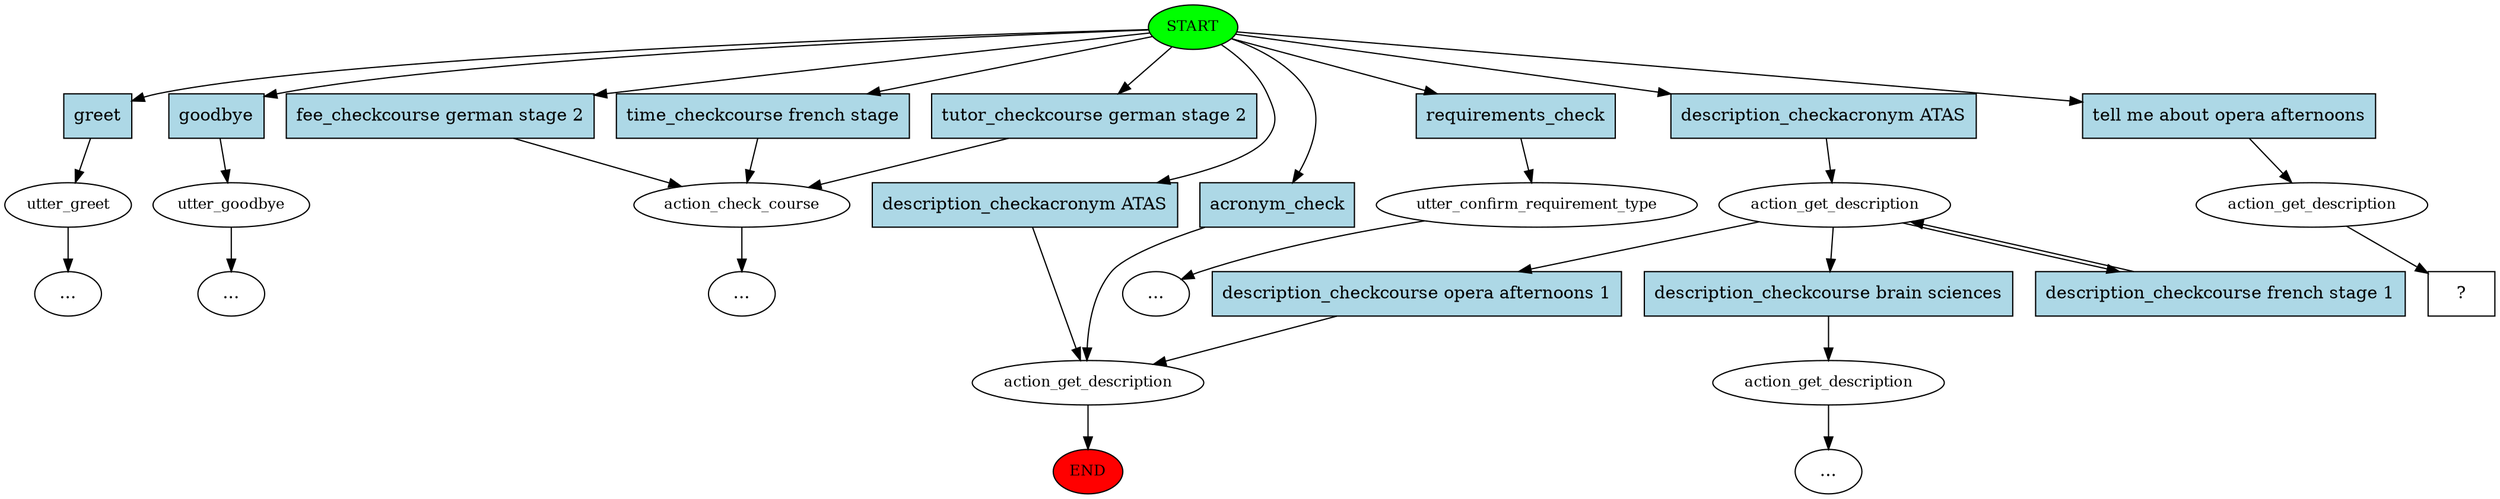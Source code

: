 digraph  {
0 [class="start active", fillcolor=green, fontsize=12, label=START, style=filled];
"-1" [class=end, fillcolor=red, fontsize=12, label=END, style=filled];
1 [class="", fontsize=12, label=utter_greet];
2 [class="", fontsize=12, label=utter_goodbye];
"-4" [class=ellipsis, label="..."];
3 [class="", fontsize=12, label=action_check_course];
7 [class="", fontsize=12, label=action_get_description];
11 [class="", fontsize=12, label=utter_confirm_requirement_type];
"-11" [class=ellipsis, label="..."];
14 [class="", fontsize=12, label=action_get_description];
18 [class="", fontsize=12, label=action_get_description];
"-14" [class=ellipsis, label="..."];
"-16" [class=ellipsis, label="..."];
"-19" [class=ellipsis, label="..."];
27 [class=active, fontsize=12, label=action_get_description];
28 [class="intent dashed active", label="  ?  ", shape=rect];
29 [class=intent, fillcolor=lightblue, label=greet, shape=rect, style=filled];
30 [class=intent, fillcolor=lightblue, label=goodbye, shape=rect, style=filled];
31 [class=intent, fillcolor=lightblue, label="fee_checkcourse german stage 2", shape=rect, style=filled];
32 [class=intent, fillcolor=lightblue, label="time_checkcourse french stage", shape=rect, style=filled];
33 [class=intent, fillcolor=lightblue, label="tutor_checkcourse german stage 2", shape=rect, style=filled];
34 [class=intent, fillcolor=lightblue, label="description_checkacronym ATAS", shape=rect, style=filled];
35 [class=intent, fillcolor=lightblue, label=acronym_check, shape=rect, style=filled];
36 [class=intent, fillcolor=lightblue, label=requirements_check, shape=rect, style=filled];
37 [class=intent, fillcolor=lightblue, label="description_checkacronym ATAS", shape=rect, style=filled];
38 [class="intent active", fillcolor=lightblue, label="tell me about opera afternoons", shape=rect, style=filled];
39 [class=intent, fillcolor=lightblue, label="description_checkcourse opera afternoons 1", shape=rect, style=filled];
40 [class=intent, fillcolor=lightblue, label="description_checkcourse brain sciences", shape=rect, style=filled];
41 [class=intent, fillcolor=lightblue, label="description_checkcourse french stage 1", shape=rect, style=filled];
0 -> 29  [class="", key=0];
0 -> 30  [class="", key=0];
0 -> 31  [class="", key=0];
0 -> 32  [class="", key=0];
0 -> 33  [class="", key=0];
0 -> 34  [class="", key=0];
0 -> 35  [class="", key=0];
0 -> 36  [class="", key=0];
0 -> 37  [class="", key=0];
0 -> 38  [class=active, key=0];
1 -> "-19"  [class="", key=NONE, label=""];
2 -> "-4"  [class="", key=NONE, label=""];
3 -> "-16"  [class="", key=NONE, label=""];
7 -> "-1"  [class="", key=NONE, label=""];
11 -> "-11"  [class="", key=NONE, label=""];
14 -> 39  [class="", key=0];
14 -> 40  [class="", key=0];
14 -> 41  [class="", key=0];
18 -> "-14"  [class="", key=NONE, label=""];
27 -> 28  [class=active, key=NONE, label=""];
29 -> 1  [class="", key=0];
30 -> 2  [class="", key=0];
31 -> 3  [class="", key=0];
32 -> 3  [class="", key=0];
33 -> 3  [class="", key=0];
34 -> 7  [class="", key=0];
35 -> 7  [class="", key=0];
36 -> 11  [class="", key=0];
37 -> 14  [class="", key=0];
38 -> 27  [class=active, key=0];
39 -> 7  [class="", key=0];
40 -> 18  [class="", key=0];
41 -> 14  [class="", key=0];
}
